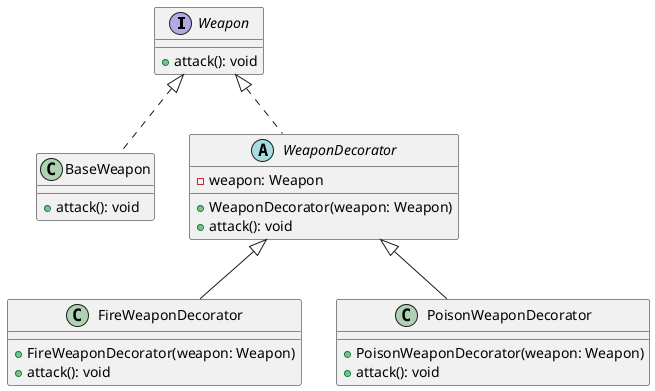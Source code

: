 @startuml
hide footbox

interface Weapon {
    +attack(): void
}

class BaseWeapon  {
    +attack(): void
}

abstract class WeaponDecorator {
    -weapon: Weapon
    +WeaponDecorator(weapon: Weapon)
    +attack(): void
}

class FireWeaponDecorator {
    +FireWeaponDecorator(weapon: Weapon)
    +attack(): void
}

class PoisonWeaponDecorator {
    +PoisonWeaponDecorator(weapon: Weapon)
    +attack(): void
}

Weapon <|.. BaseWeapon
Weapon <|.. WeaponDecorator
WeaponDecorator <|-- FireWeaponDecorator
WeaponDecorator <|-- PoisonWeaponDecorator

@enduml
